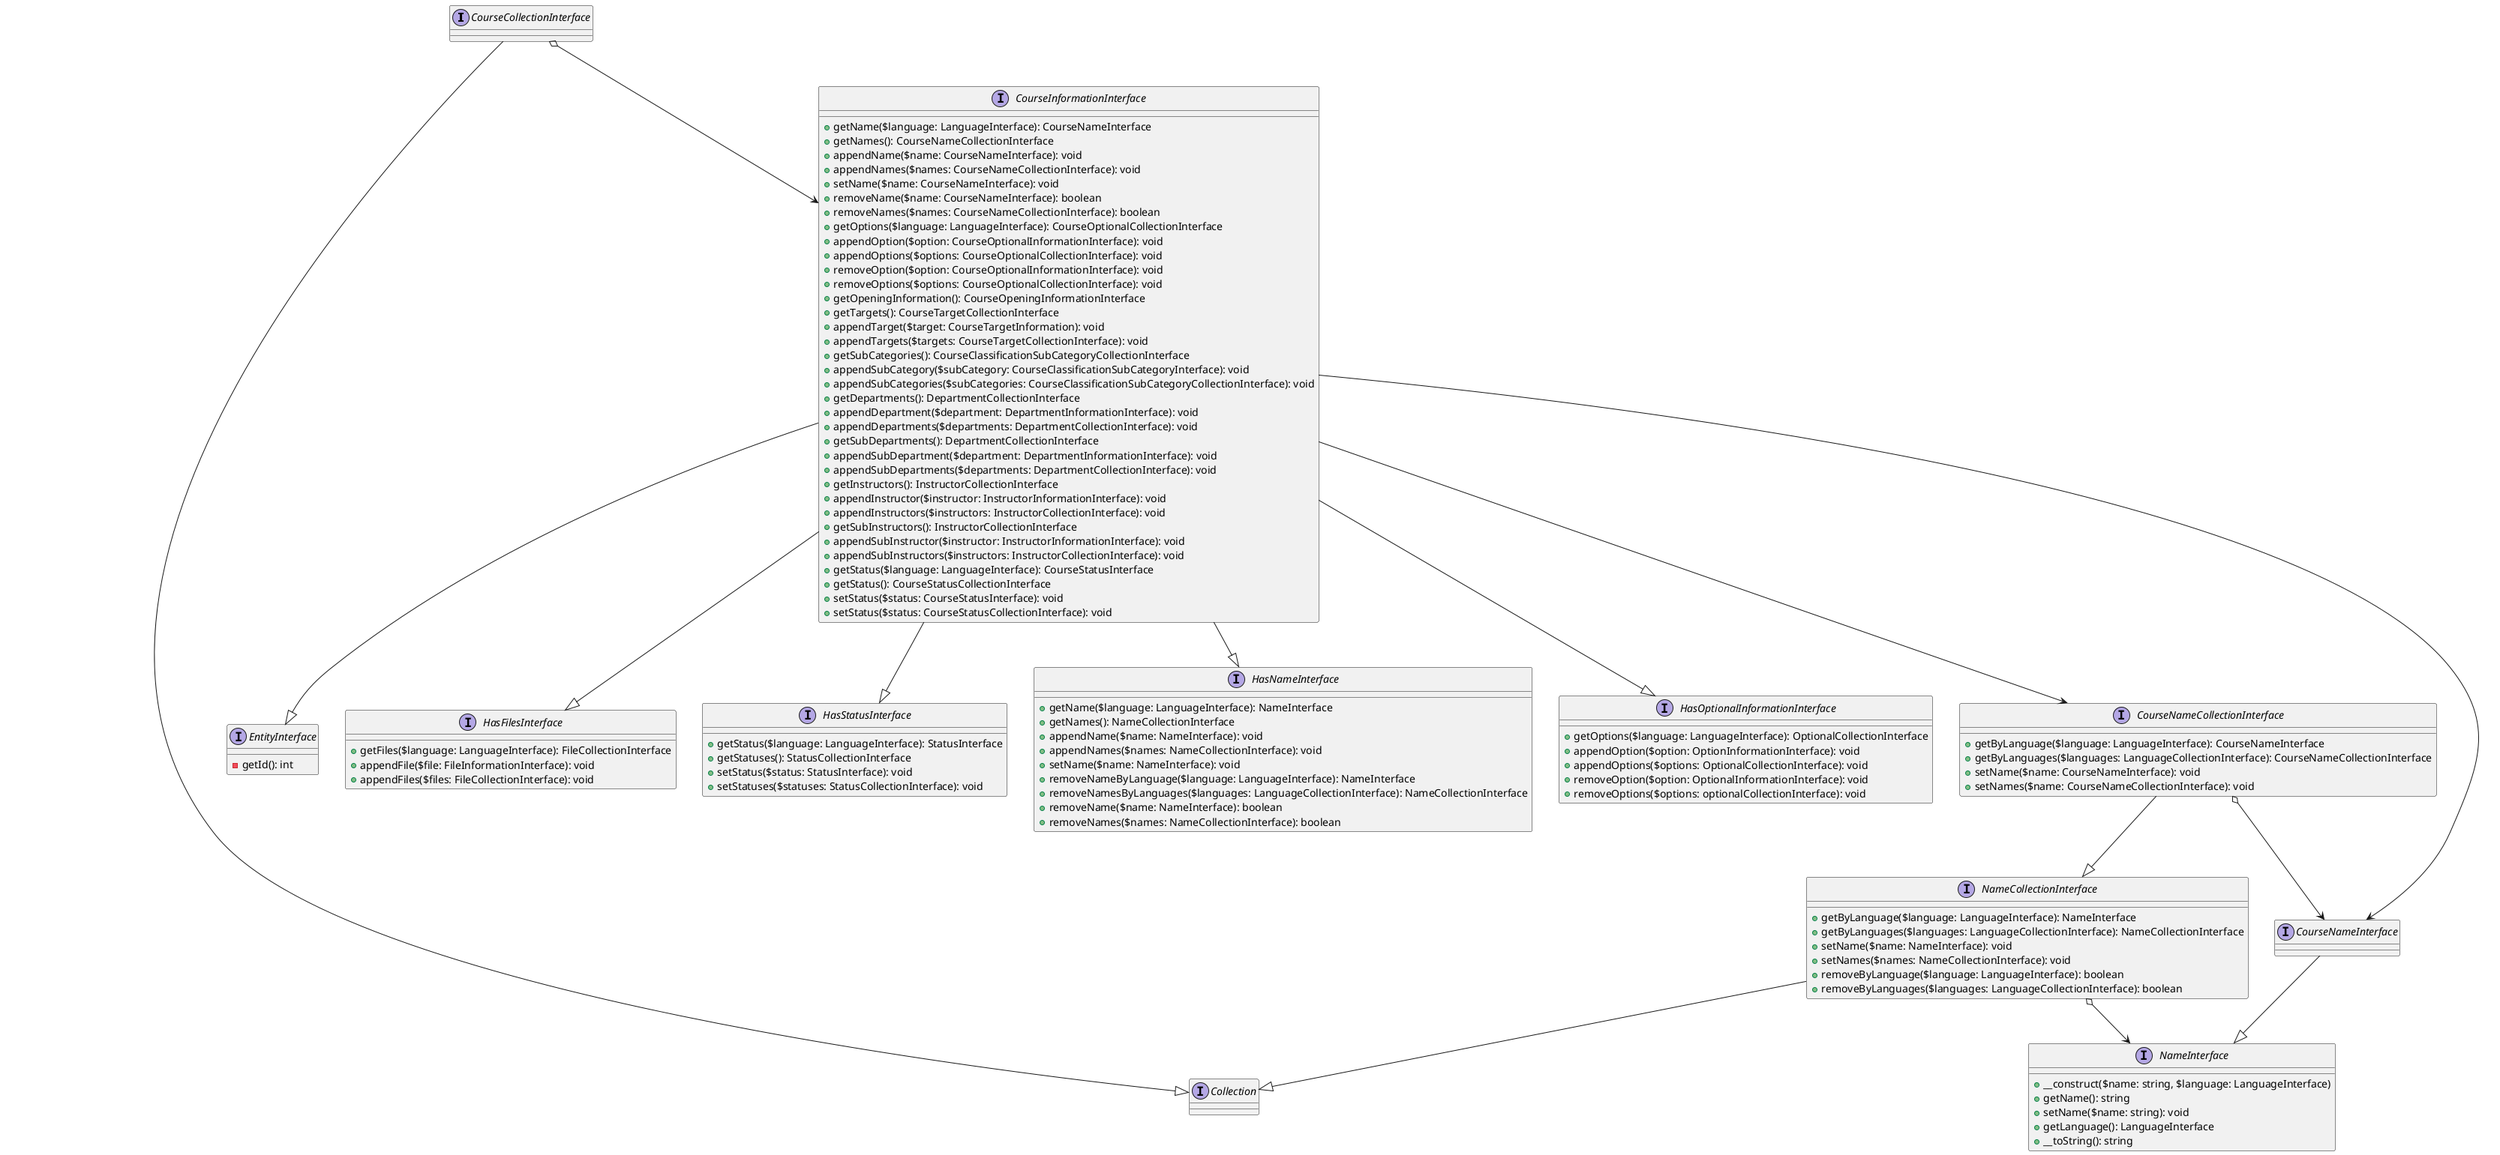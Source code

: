 @startuml

interface CourseCollectionInterface

interface Collection

interface CourseNameInterface

Interface EntityInterface {
    -getId(): int
}

interface HasFilesInterface {
    +getFiles($language: LanguageInterface): FileCollectionInterface
    +appendFile($file: FileInformationInterface): void
    +appendFiles($files: FileCollectionInterface): void
}

interface HasStatusInterface {
    +getStatus($language: LanguageInterface): StatusInterface
    +getStatuses(): StatusCollectionInterface
    +setStatus($status: StatusInterface): void
    +setStatuses($statuses: StatusCollectionInterface): void
}

interface HasNameInterface {
    +getName($language: LanguageInterface): NameInterface
    +getNames(): NameCollectionInterface
    +appendName($name: NameInterface): void
    +appendNames($names: NameCollectionInterface): void
    +setName($name: NameInterface): void
    +removeNameByLanguage($language: LanguageInterface): NameInterface
    +removeNamesByLanguages($languages: LanguageCollectionInterface): NameCollectionInterface
    +removeName($name: NameInterface): boolean
    +removeNames($names: NameCollectionInterface): boolean
}

interface HasOptionalInformationInterface {
    +getOptions($language: LanguageInterface): OptionalCollectionInterface
    +appendOption($option: OptionInformationInterface): void
    +appendOptions($options: OptionalCollectionInterface): void
    +removeOption($option: OptionalInformationInterface): void
    +removeOptions($options: optionalCollectionInterface): void
}

interface CourseNameCollectionInterface {
    +getByLanguage($language: LanguageInterface): CourseNameInterface
    +getByLanguages($languages: LanguageCollectionInterface): CourseNameCollectionInterface
    +setName($name: CourseNameInterface): void
    +setNames($name: CourseNameCollectionInterface): void
}

interface NameCollectionInterface {
    +getByLanguage($language: LanguageInterface): NameInterface
    +getByLanguages($languages: LanguageCollectionInterface): NameCollectionInterface
    +setName($name: NameInterface): void
    +setNames($names: NameCollectionInterface): void
    +removeByLanguage($language: LanguageInterface): boolean
    +removeByLanguages($languages: LanguageCollectionInterface): boolean
}

interface NameInterface {
    +__construct($name: string, $language: LanguageInterface)
    +getName(): string
    +setName($name: string): void
    +getLanguage(): LanguageInterface
    +__toString(): string
}

interface CourseInformationInterface {
    +getName($language: LanguageInterface): CourseNameInterface
    +getNames(): CourseNameCollectionInterface
    +appendName($name: CourseNameInterface): void
    +appendNames($names: CourseNameCollectionInterface): void
    +setName($name: CourseNameInterface): void
    +removeName($name: CourseNameInterface): boolean
    +removeNames($names: CourseNameCollectionInterface): boolean
    +getOptions($language: LanguageInterface): CourseOptionalCollectionInterface
    +appendOption($option: CourseOptionalInformationInterface): void
    +appendOptions($options: CourseOptionalCollectionInterface): void
    +removeOption($option: CourseOptionalInformationInterface): void
    +removeOptions($options: CourseOptionalCollectionInterface): void
    +getOpeningInformation(): CourseOpeningInformationInterface
    +getTargets(): CourseTargetCollectionInterface
    +appendTarget($target: CourseTargetInformation): void
    +appendTargets($targets: CourseTargetCollectionInterface): void
    +getSubCategories(): CourseClassificationSubCategoryCollectionInterface
    +appendSubCategory($subCategory: CourseClassificationSubCategoryInterface): void
    +appendSubCategories($subCategories: CourseClassificationSubCategoryCollectionInterface): void
    +getDepartments(): DepartmentCollectionInterface
    +appendDepartment($department: DepartmentInformationInterface): void
    +appendDepartments($departments: DepartmentCollectionInterface): void
    +getSubDepartments(): DepartmentCollectionInterface
    +appendSubDepartment($department: DepartmentInformationInterface): void
    +appendSubDepartments($departments: DepartmentCollectionInterface): void
    +getInstructors(): InstructorCollectionInterface
    +appendInstructor($instructor: InstructorInformationInterface): void
    +appendInstructors($instructors: InstructorCollectionInterface): void
    +getSubInstructors(): InstructorCollectionInterface
    +appendSubInstructor($instructor: InstructorInformationInterface): void
    +appendSubInstructors($instructors: InstructorCollectionInterface): void
    +getStatus($language: LanguageInterface): CourseStatusInterface
    +getStatus(): CourseStatusCollectionInterface
    +setStatus($status: CourseStatusInterface): void
    +setStatus($status: CourseStatusCollectionInterface): void
}

CourseInformationInterface --|> EntityInterface

CourseInformationInterface --|> HasFilesInterface

CourseInformationInterface --|> HasStatusInterface

CourseInformationInterface --|> HasNameInterface

CourseInformationInterface --|> HasOptionalInformationInterface

CourseInformationInterface --> CourseNameInterface

CourseInformationInterface --> CourseNameCollectionInterface

CourseCollectionInterface o--> CourseInformationInterface

CourseCollectionInterface --|> Collection

CourseNameCollectionInterface o--> CourseNameInterface

CourseNameCollectionInterface --|>NameCollectionInterface

NameCollectionInterface o--> NameInterface

NameCollectionInterface --|> Collection

CourseNameInterface --|> NameInterface


@enduml